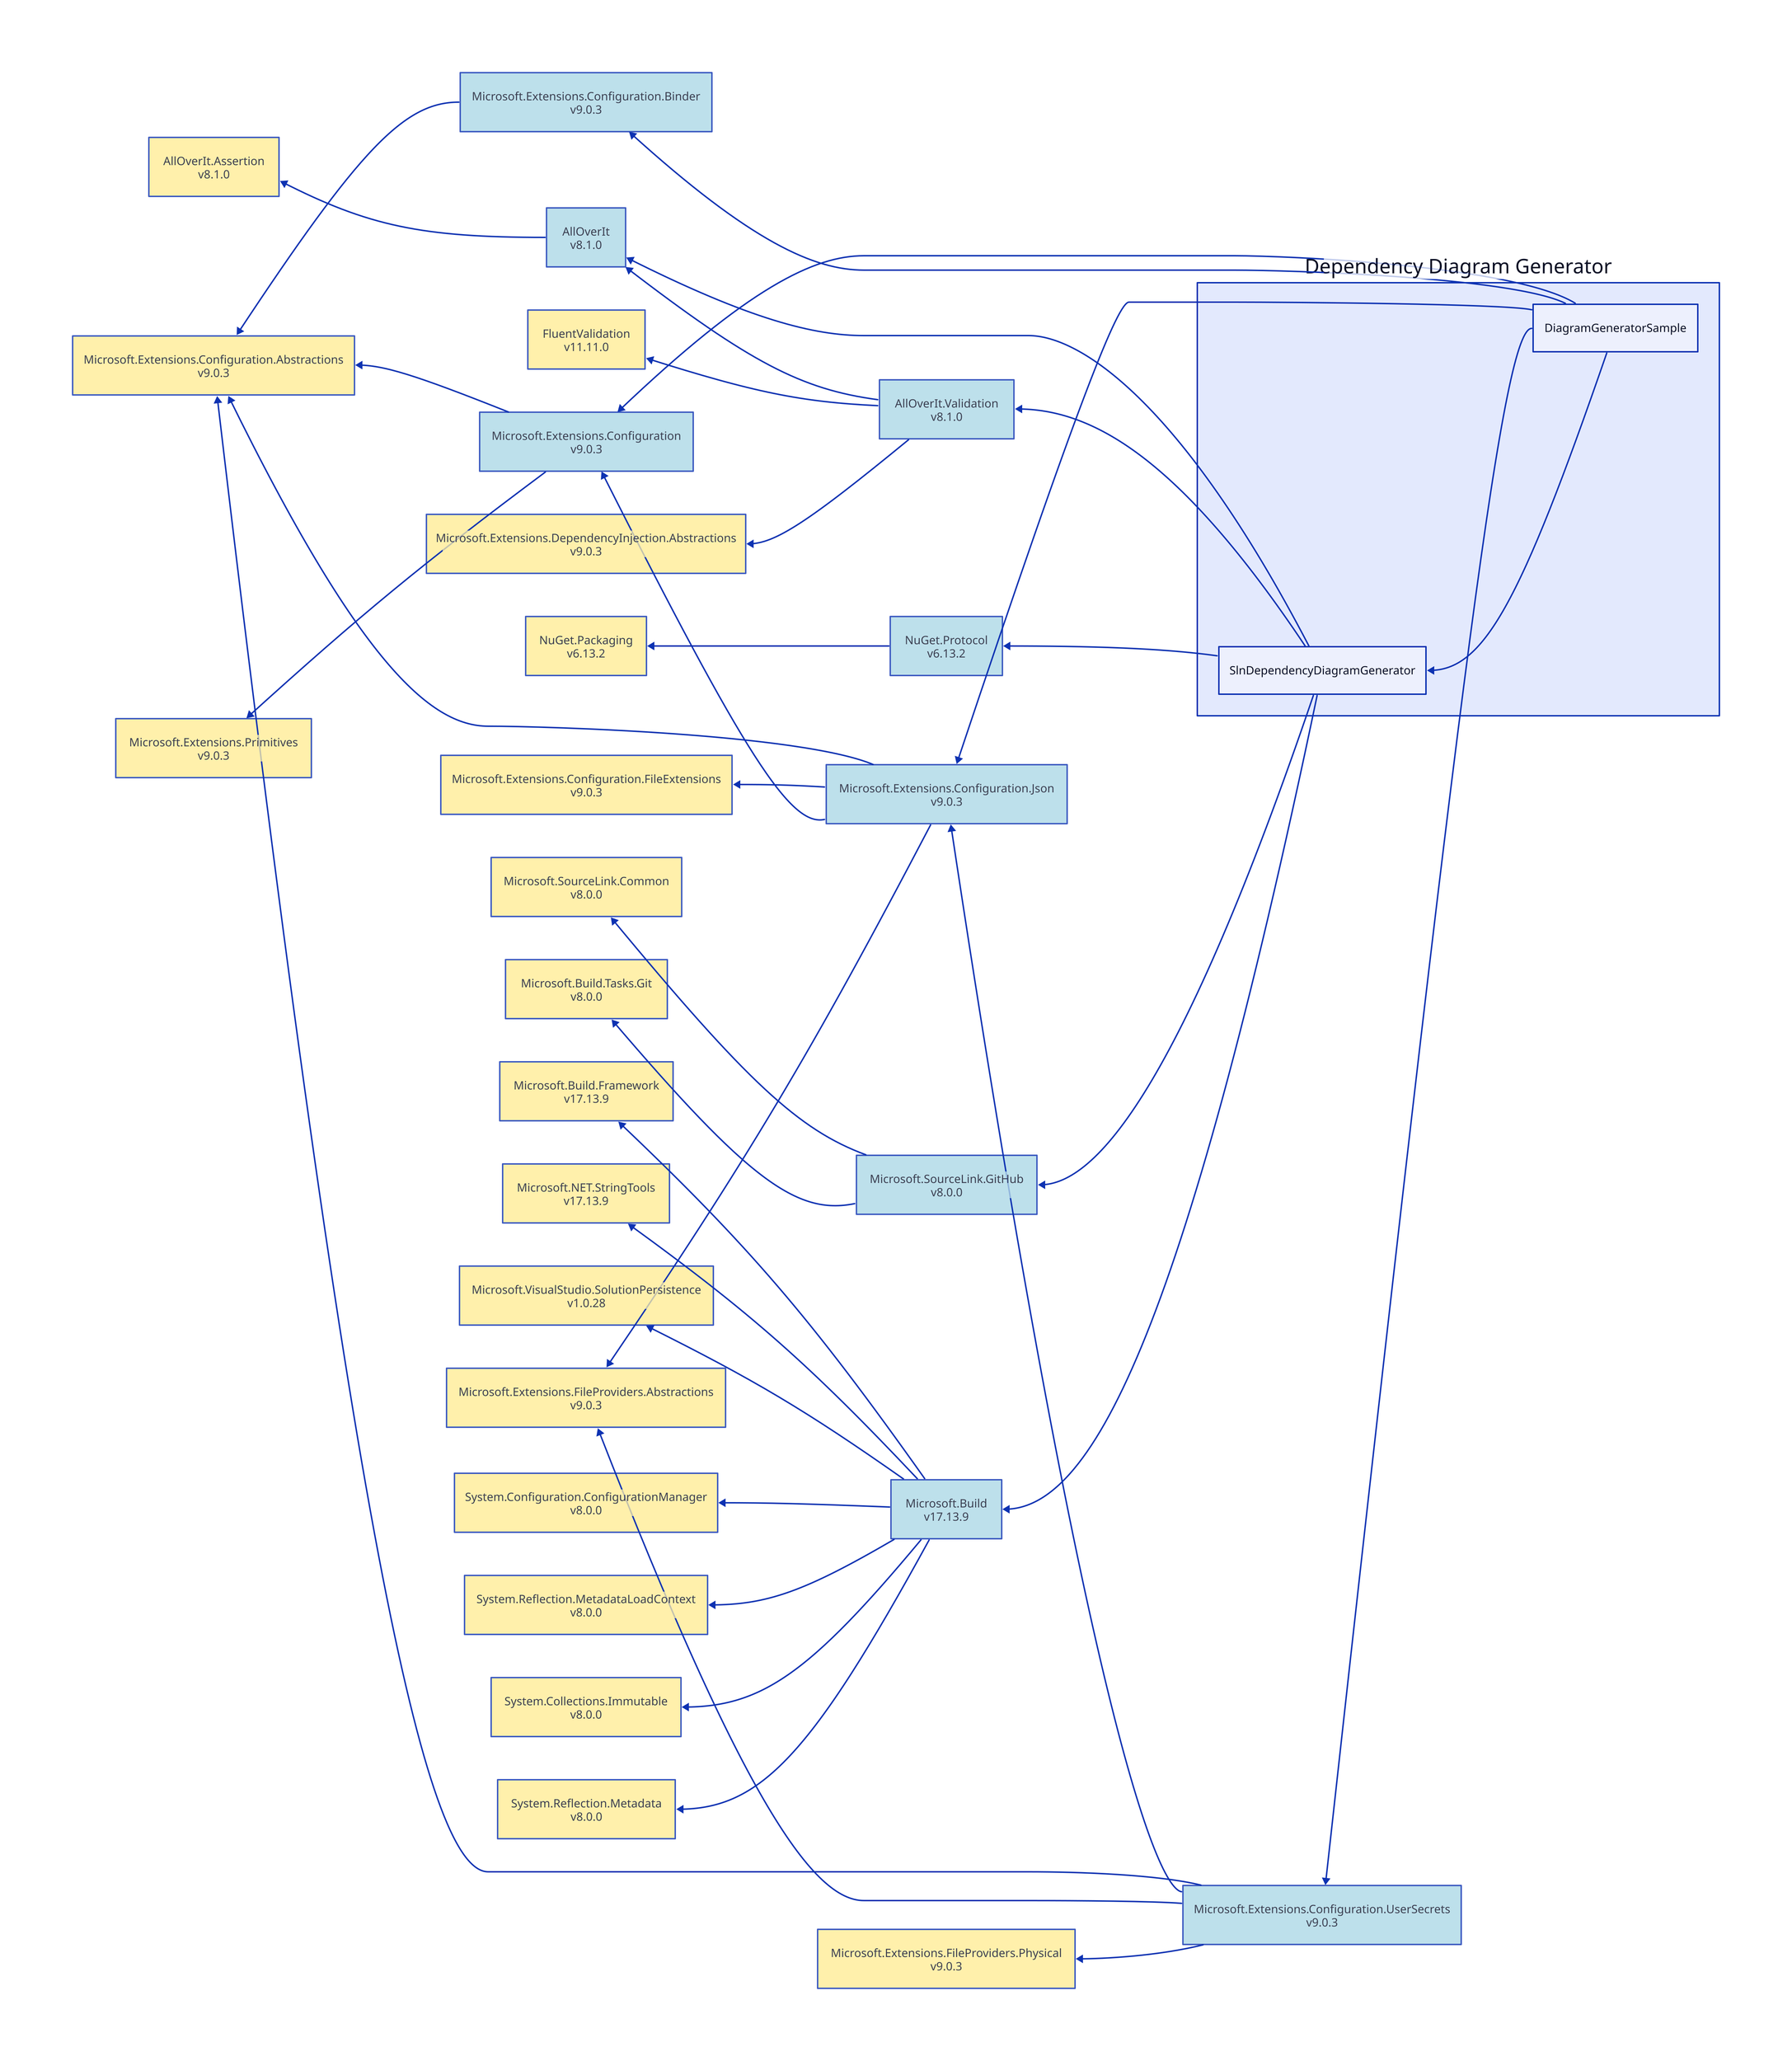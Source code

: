 direction: left

ddg: Dependency Diagram Generator
ddg.diagramgeneratorsample: DiagramGeneratorSample
microsoft-extensions-configuration_9-0-3: Microsoft.Extensions.Configuration\nv9.0.3
microsoft-extensions-configuration_9-0-3.style.fill: "#ADD8E6"
microsoft-extensions-configuration_9-0-3.style.opacity: 0.8
microsoft-extensions-configuration-abstractions_9-0-3: Microsoft.Extensions.Configuration.Abstractions\nv9.0.3
microsoft-extensions-configuration-abstractions_9-0-3.style.fill: "#FFEC96"
microsoft-extensions-configuration-abstractions_9-0-3.style.opacity: 0.8
microsoft-extensions-configuration-abstractions_9-0-3 <- microsoft-extensions-configuration_9-0-3
microsoft-extensions-primitives_9-0-3: Microsoft.Extensions.Primitives\nv9.0.3
microsoft-extensions-primitives_9-0-3.style.fill: "#FFEC96"
microsoft-extensions-primitives_9-0-3.style.opacity: 0.8
microsoft-extensions-primitives_9-0-3 <- microsoft-extensions-configuration_9-0-3
microsoft-extensions-configuration_9-0-3 <- ddg.diagramgeneratorsample
microsoft-extensions-configuration-binder_9-0-3: Microsoft.Extensions.Configuration.Binder\nv9.0.3
microsoft-extensions-configuration-binder_9-0-3.style.fill: "#ADD8E6"
microsoft-extensions-configuration-binder_9-0-3.style.opacity: 0.8
microsoft-extensions-configuration-abstractions_9-0-3 <- microsoft-extensions-configuration-binder_9-0-3
microsoft-extensions-configuration-binder_9-0-3 <- ddg.diagramgeneratorsample
microsoft-extensions-configuration-json_9-0-3: Microsoft.Extensions.Configuration.Json\nv9.0.3
microsoft-extensions-configuration-json_9-0-3.style.fill: "#ADD8E6"
microsoft-extensions-configuration-json_9-0-3.style.opacity: 0.8
microsoft-extensions-configuration-abstractions_9-0-3 <- microsoft-extensions-configuration-json_9-0-3
microsoft-extensions-configuration-fileextensions_9-0-3: Microsoft.Extensions.Configuration.FileExtensions\nv9.0.3
microsoft-extensions-configuration-fileextensions_9-0-3.style.fill: "#FFEC96"
microsoft-extensions-configuration-fileextensions_9-0-3.style.opacity: 0.8
microsoft-extensions-configuration-fileextensions_9-0-3 <- microsoft-extensions-configuration-json_9-0-3
microsoft-extensions-configuration_9-0-3 <- microsoft-extensions-configuration-json_9-0-3
microsoft-extensions-fileproviders-abstractions_9-0-3: Microsoft.Extensions.FileProviders.Abstractions\nv9.0.3
microsoft-extensions-fileproviders-abstractions_9-0-3.style.fill: "#FFEC96"
microsoft-extensions-fileproviders-abstractions_9-0-3.style.opacity: 0.8
microsoft-extensions-fileproviders-abstractions_9-0-3 <- microsoft-extensions-configuration-json_9-0-3
microsoft-extensions-configuration-json_9-0-3 <- ddg.diagramgeneratorsample
microsoft-extensions-configuration-usersecrets_9-0-3: Microsoft.Extensions.Configuration.UserSecrets\nv9.0.3
microsoft-extensions-configuration-usersecrets_9-0-3.style.fill: "#ADD8E6"
microsoft-extensions-configuration-usersecrets_9-0-3.style.opacity: 0.8
microsoft-extensions-configuration-abstractions_9-0-3 <- microsoft-extensions-configuration-usersecrets_9-0-3
microsoft-extensions-configuration-json_9-0-3 <- microsoft-extensions-configuration-usersecrets_9-0-3
microsoft-extensions-fileproviders-abstractions_9-0-3 <- microsoft-extensions-configuration-usersecrets_9-0-3
microsoft-extensions-fileproviders-physical_9-0-3: Microsoft.Extensions.FileProviders.Physical\nv9.0.3
microsoft-extensions-fileproviders-physical_9-0-3.style.fill: "#FFEC96"
microsoft-extensions-fileproviders-physical_9-0-3.style.opacity: 0.8
microsoft-extensions-fileproviders-physical_9-0-3 <- microsoft-extensions-configuration-usersecrets_9-0-3
microsoft-extensions-configuration-usersecrets_9-0-3 <- ddg.diagramgeneratorsample
ddg.slndependencydiagramgenerator: SlnDependencyDiagramGenerator
alloverit_8-1-0: AllOverIt\nv8.1.0
alloverit_8-1-0.style.fill: "#ADD8E6"
alloverit_8-1-0.style.opacity: 0.8
alloverit-assertion_8-1-0: AllOverIt.Assertion\nv8.1.0
alloverit-assertion_8-1-0.style.fill: "#FFEC96"
alloverit-assertion_8-1-0.style.opacity: 0.8
alloverit-assertion_8-1-0 <- alloverit_8-1-0
alloverit_8-1-0 <- ddg.slndependencydiagramgenerator
alloverit-validation_8-1-0: AllOverIt.Validation\nv8.1.0
alloverit-validation_8-1-0.style.fill: "#ADD8E6"
alloverit-validation_8-1-0.style.opacity: 0.8
alloverit_8-1-0 <- alloverit-validation_8-1-0
fluentvalidation_11-11-0: FluentValidation\nv11.11.0
fluentvalidation_11-11-0.style.fill: "#FFEC96"
fluentvalidation_11-11-0.style.opacity: 0.8
fluentvalidation_11-11-0 <- alloverit-validation_8-1-0
microsoft-extensions-dependencyinjection-abstractions_9-0-3: Microsoft.Extensions.DependencyInjection.Abstractions\nv9.0.3
microsoft-extensions-dependencyinjection-abstractions_9-0-3.style.fill: "#FFEC96"
microsoft-extensions-dependencyinjection-abstractions_9-0-3.style.opacity: 0.8
microsoft-extensions-dependencyinjection-abstractions_9-0-3 <- alloverit-validation_8-1-0
alloverit-validation_8-1-0 <- ddg.slndependencydiagramgenerator
nuget-protocol_6-13-2: NuGet.Protocol\nv6.13.2
nuget-protocol_6-13-2.style.fill: "#ADD8E6"
nuget-protocol_6-13-2.style.opacity: 0.8
nuget-packaging_6-13-2: NuGet.Packaging\nv6.13.2
nuget-packaging_6-13-2.style.fill: "#FFEC96"
nuget-packaging_6-13-2.style.opacity: 0.8
nuget-packaging_6-13-2 <- nuget-protocol_6-13-2
nuget-protocol_6-13-2 <- ddg.slndependencydiagramgenerator
microsoft-sourcelink-github_8-0-0: Microsoft.SourceLink.GitHub\nv8.0.0
microsoft-sourcelink-github_8-0-0.style.fill: "#ADD8E6"
microsoft-sourcelink-github_8-0-0.style.opacity: 0.8
microsoft-sourcelink-common_8-0-0: Microsoft.SourceLink.Common\nv8.0.0
microsoft-sourcelink-common_8-0-0.style.fill: "#FFEC96"
microsoft-sourcelink-common_8-0-0.style.opacity: 0.8
microsoft-sourcelink-common_8-0-0 <- microsoft-sourcelink-github_8-0-0
microsoft-build-tasks-git_8-0-0: Microsoft.Build.Tasks.Git\nv8.0.0
microsoft-build-tasks-git_8-0-0.style.fill: "#FFEC96"
microsoft-build-tasks-git_8-0-0.style.opacity: 0.8
microsoft-build-tasks-git_8-0-0 <- microsoft-sourcelink-github_8-0-0
microsoft-sourcelink-github_8-0-0 <- ddg.slndependencydiagramgenerator
microsoft-build_17-13-9: Microsoft.Build\nv17.13.9
microsoft-build_17-13-9.style.fill: "#ADD8E6"
microsoft-build_17-13-9.style.opacity: 0.8
microsoft-build-framework_17-13-9: Microsoft.Build.Framework\nv17.13.9
microsoft-build-framework_17-13-9.style.fill: "#FFEC96"
microsoft-build-framework_17-13-9.style.opacity: 0.8
microsoft-build-framework_17-13-9 <- microsoft-build_17-13-9
microsoft-net-stringtools_17-13-9: Microsoft.NET.StringTools\nv17.13.9
microsoft-net-stringtools_17-13-9.style.fill: "#FFEC96"
microsoft-net-stringtools_17-13-9.style.opacity: 0.8
microsoft-net-stringtools_17-13-9 <- microsoft-build_17-13-9
microsoft-visualstudio-solutionpersistence_1-0-28: Microsoft.VisualStudio.SolutionPersistence\nv1.0.28
microsoft-visualstudio-solutionpersistence_1-0-28.style.fill: "#FFEC96"
microsoft-visualstudio-solutionpersistence_1-0-28.style.opacity: 0.8
microsoft-visualstudio-solutionpersistence_1-0-28 <- microsoft-build_17-13-9
system-configuration-configurationmanager_8-0-0: System.Configuration.ConfigurationManager\nv8.0.0
system-configuration-configurationmanager_8-0-0.style.fill: "#FFEC96"
system-configuration-configurationmanager_8-0-0.style.opacity: 0.8
system-configuration-configurationmanager_8-0-0 <- microsoft-build_17-13-9
system-reflection-metadataloadcontext_8-0-0: System.Reflection.MetadataLoadContext\nv8.0.0
system-reflection-metadataloadcontext_8-0-0.style.fill: "#FFEC96"
system-reflection-metadataloadcontext_8-0-0.style.opacity: 0.8
system-reflection-metadataloadcontext_8-0-0 <- microsoft-build_17-13-9
system-collections-immutable_8-0-0: System.Collections.Immutable\nv8.0.0
system-collections-immutable_8-0-0.style.fill: "#FFEC96"
system-collections-immutable_8-0-0.style.opacity: 0.8
system-collections-immutable_8-0-0 <- microsoft-build_17-13-9
system-reflection-metadata_8-0-0: System.Reflection.Metadata\nv8.0.0
system-reflection-metadata_8-0-0.style.fill: "#FFEC96"
system-reflection-metadata_8-0-0.style.opacity: 0.8
system-reflection-metadata_8-0-0 <- microsoft-build_17-13-9
microsoft-build_17-13-9 <- ddg.slndependencydiagramgenerator
ddg.slndependencydiagramgenerator <- ddg.diagramgeneratorsample
